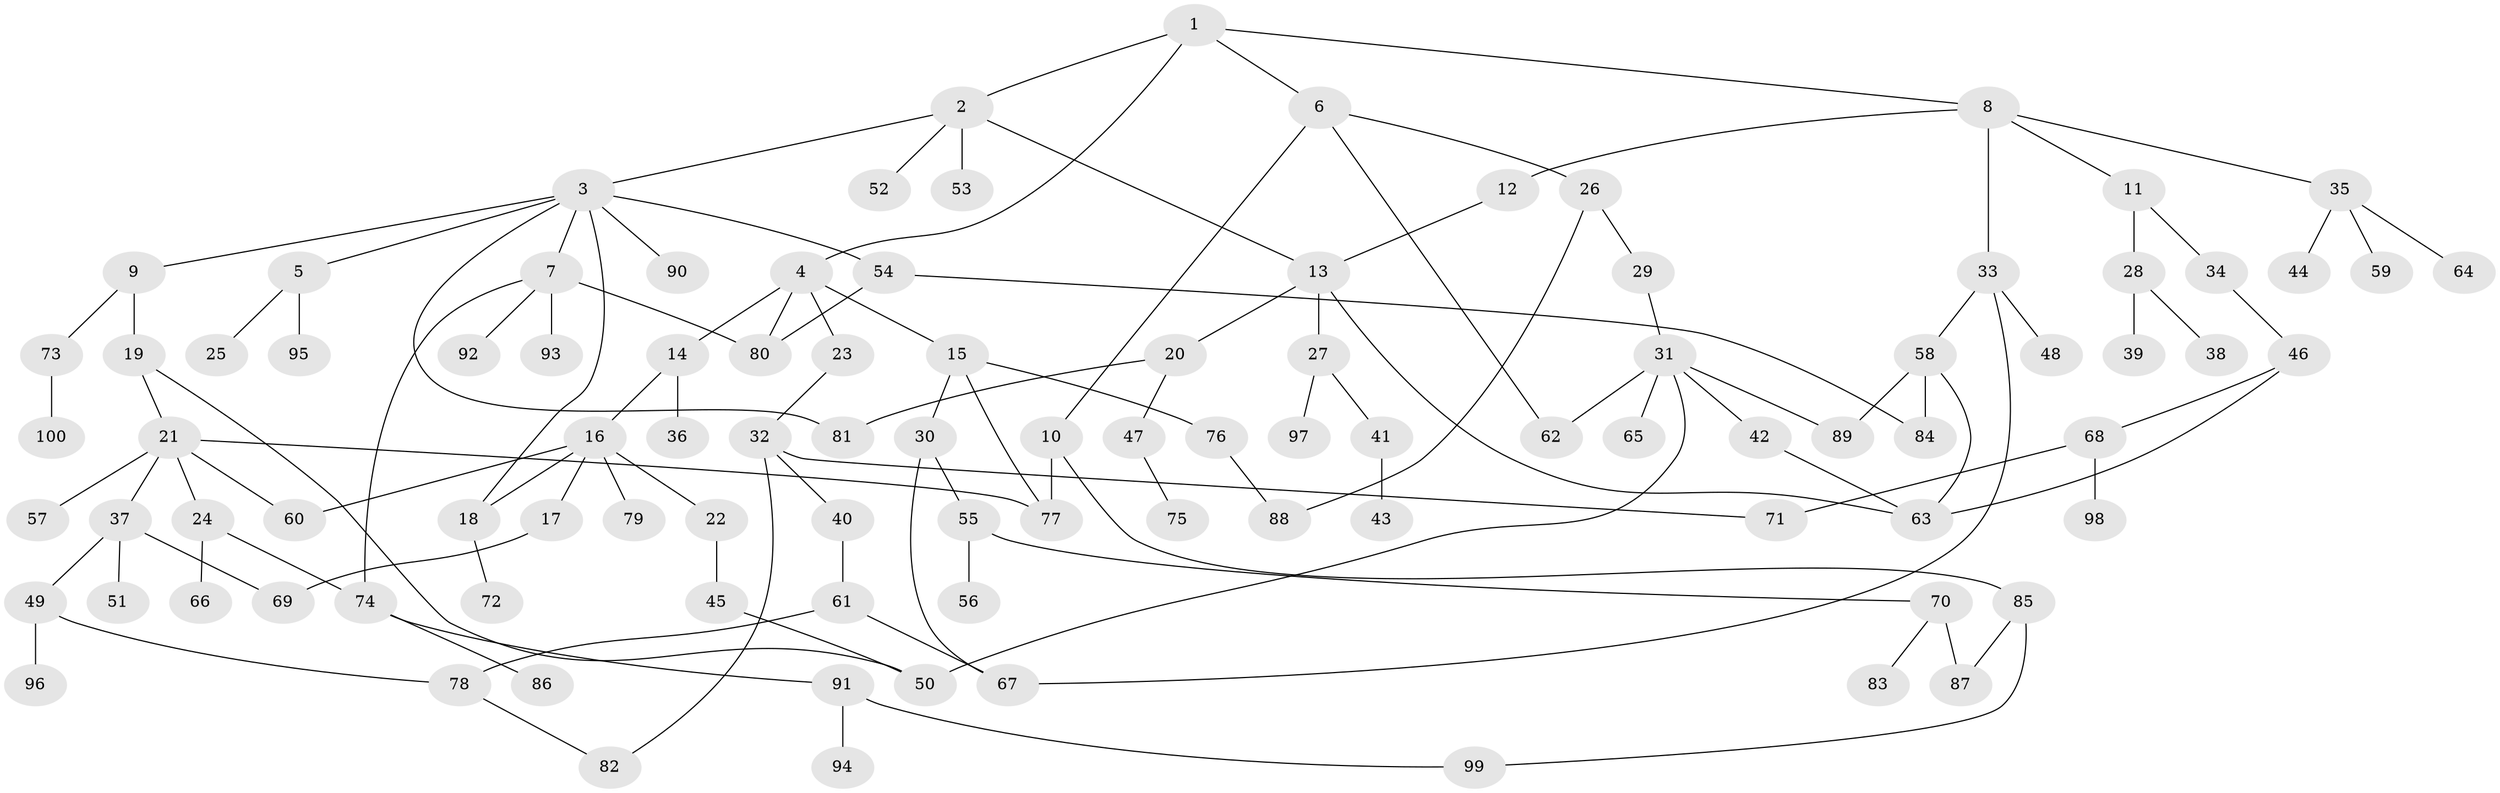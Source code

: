 // Generated by graph-tools (version 1.1) at 2025/54/02/21/25 11:54:43]
// undirected, 100 vertices, 125 edges
graph export_dot {
graph [start="1"]
  node [color=gray90,style=filled];
  1;
  2;
  3;
  4;
  5;
  6;
  7;
  8;
  9;
  10;
  11;
  12;
  13;
  14;
  15;
  16;
  17;
  18;
  19;
  20;
  21;
  22;
  23;
  24;
  25;
  26;
  27;
  28;
  29;
  30;
  31;
  32;
  33;
  34;
  35;
  36;
  37;
  38;
  39;
  40;
  41;
  42;
  43;
  44;
  45;
  46;
  47;
  48;
  49;
  50;
  51;
  52;
  53;
  54;
  55;
  56;
  57;
  58;
  59;
  60;
  61;
  62;
  63;
  64;
  65;
  66;
  67;
  68;
  69;
  70;
  71;
  72;
  73;
  74;
  75;
  76;
  77;
  78;
  79;
  80;
  81;
  82;
  83;
  84;
  85;
  86;
  87;
  88;
  89;
  90;
  91;
  92;
  93;
  94;
  95;
  96;
  97;
  98;
  99;
  100;
  1 -- 2;
  1 -- 4;
  1 -- 6;
  1 -- 8;
  2 -- 3;
  2 -- 52;
  2 -- 53;
  2 -- 13;
  3 -- 5;
  3 -- 7;
  3 -- 9;
  3 -- 54;
  3 -- 90;
  3 -- 81;
  3 -- 18;
  4 -- 14;
  4 -- 15;
  4 -- 23;
  4 -- 80;
  5 -- 25;
  5 -- 95;
  6 -- 10;
  6 -- 26;
  6 -- 62;
  7 -- 92;
  7 -- 93;
  7 -- 74;
  7 -- 80;
  8 -- 11;
  8 -- 12;
  8 -- 33;
  8 -- 35;
  9 -- 19;
  9 -- 73;
  10 -- 77;
  10 -- 85;
  11 -- 28;
  11 -- 34;
  12 -- 13;
  13 -- 20;
  13 -- 27;
  13 -- 63;
  14 -- 16;
  14 -- 36;
  15 -- 30;
  15 -- 76;
  15 -- 77;
  16 -- 17;
  16 -- 18;
  16 -- 22;
  16 -- 79;
  16 -- 60;
  17 -- 69;
  18 -- 72;
  19 -- 21;
  19 -- 50;
  20 -- 47;
  20 -- 81;
  21 -- 24;
  21 -- 37;
  21 -- 57;
  21 -- 60;
  21 -- 77;
  22 -- 45;
  23 -- 32;
  24 -- 66;
  24 -- 74;
  26 -- 29;
  26 -- 88;
  27 -- 41;
  27 -- 97;
  28 -- 38;
  28 -- 39;
  29 -- 31;
  30 -- 55;
  30 -- 67;
  31 -- 42;
  31 -- 62;
  31 -- 65;
  31 -- 89;
  31 -- 50;
  32 -- 40;
  32 -- 71;
  32 -- 82;
  33 -- 48;
  33 -- 58;
  33 -- 67;
  34 -- 46;
  35 -- 44;
  35 -- 59;
  35 -- 64;
  37 -- 49;
  37 -- 51;
  37 -- 69;
  40 -- 61;
  41 -- 43;
  42 -- 63;
  45 -- 50;
  46 -- 63;
  46 -- 68;
  47 -- 75;
  49 -- 96;
  49 -- 78;
  54 -- 80;
  54 -- 84;
  55 -- 56;
  55 -- 70;
  58 -- 84;
  58 -- 63;
  58 -- 89;
  61 -- 78;
  61 -- 67;
  68 -- 98;
  68 -- 71;
  70 -- 83;
  70 -- 87;
  73 -- 100;
  74 -- 86;
  74 -- 91;
  76 -- 88;
  78 -- 82;
  85 -- 99;
  85 -- 87;
  91 -- 94;
  91 -- 99;
}
